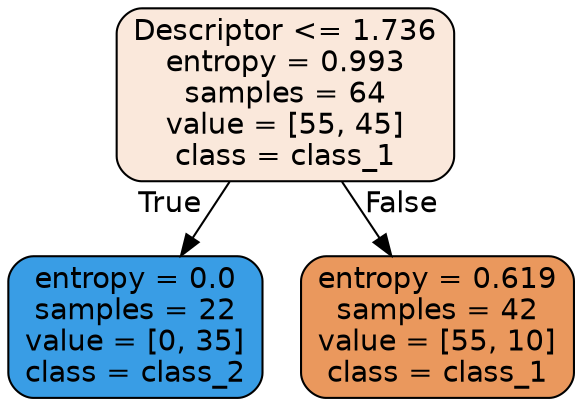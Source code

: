 digraph Tree {
node [shape=box, style="filled, rounded", color="black", fontname="helvetica"] ;
edge [fontname="helvetica"] ;
0 [label="Descriptor <= 1.736\nentropy = 0.993\nsamples = 64\nvalue = [55, 45]\nclass = class_1", fillcolor="#fae8db"] ;
1 [label="entropy = 0.0\nsamples = 22\nvalue = [0, 35]\nclass = class_2", fillcolor="#399de5"] ;
0 -> 1 [labeldistance=2.5, labelangle=45, headlabel="True"] ;
2 [label="entropy = 0.619\nsamples = 42\nvalue = [55, 10]\nclass = class_1", fillcolor="#ea985d"] ;
0 -> 2 [labeldistance=2.5, labelangle=-45, headlabel="False"] ;
}